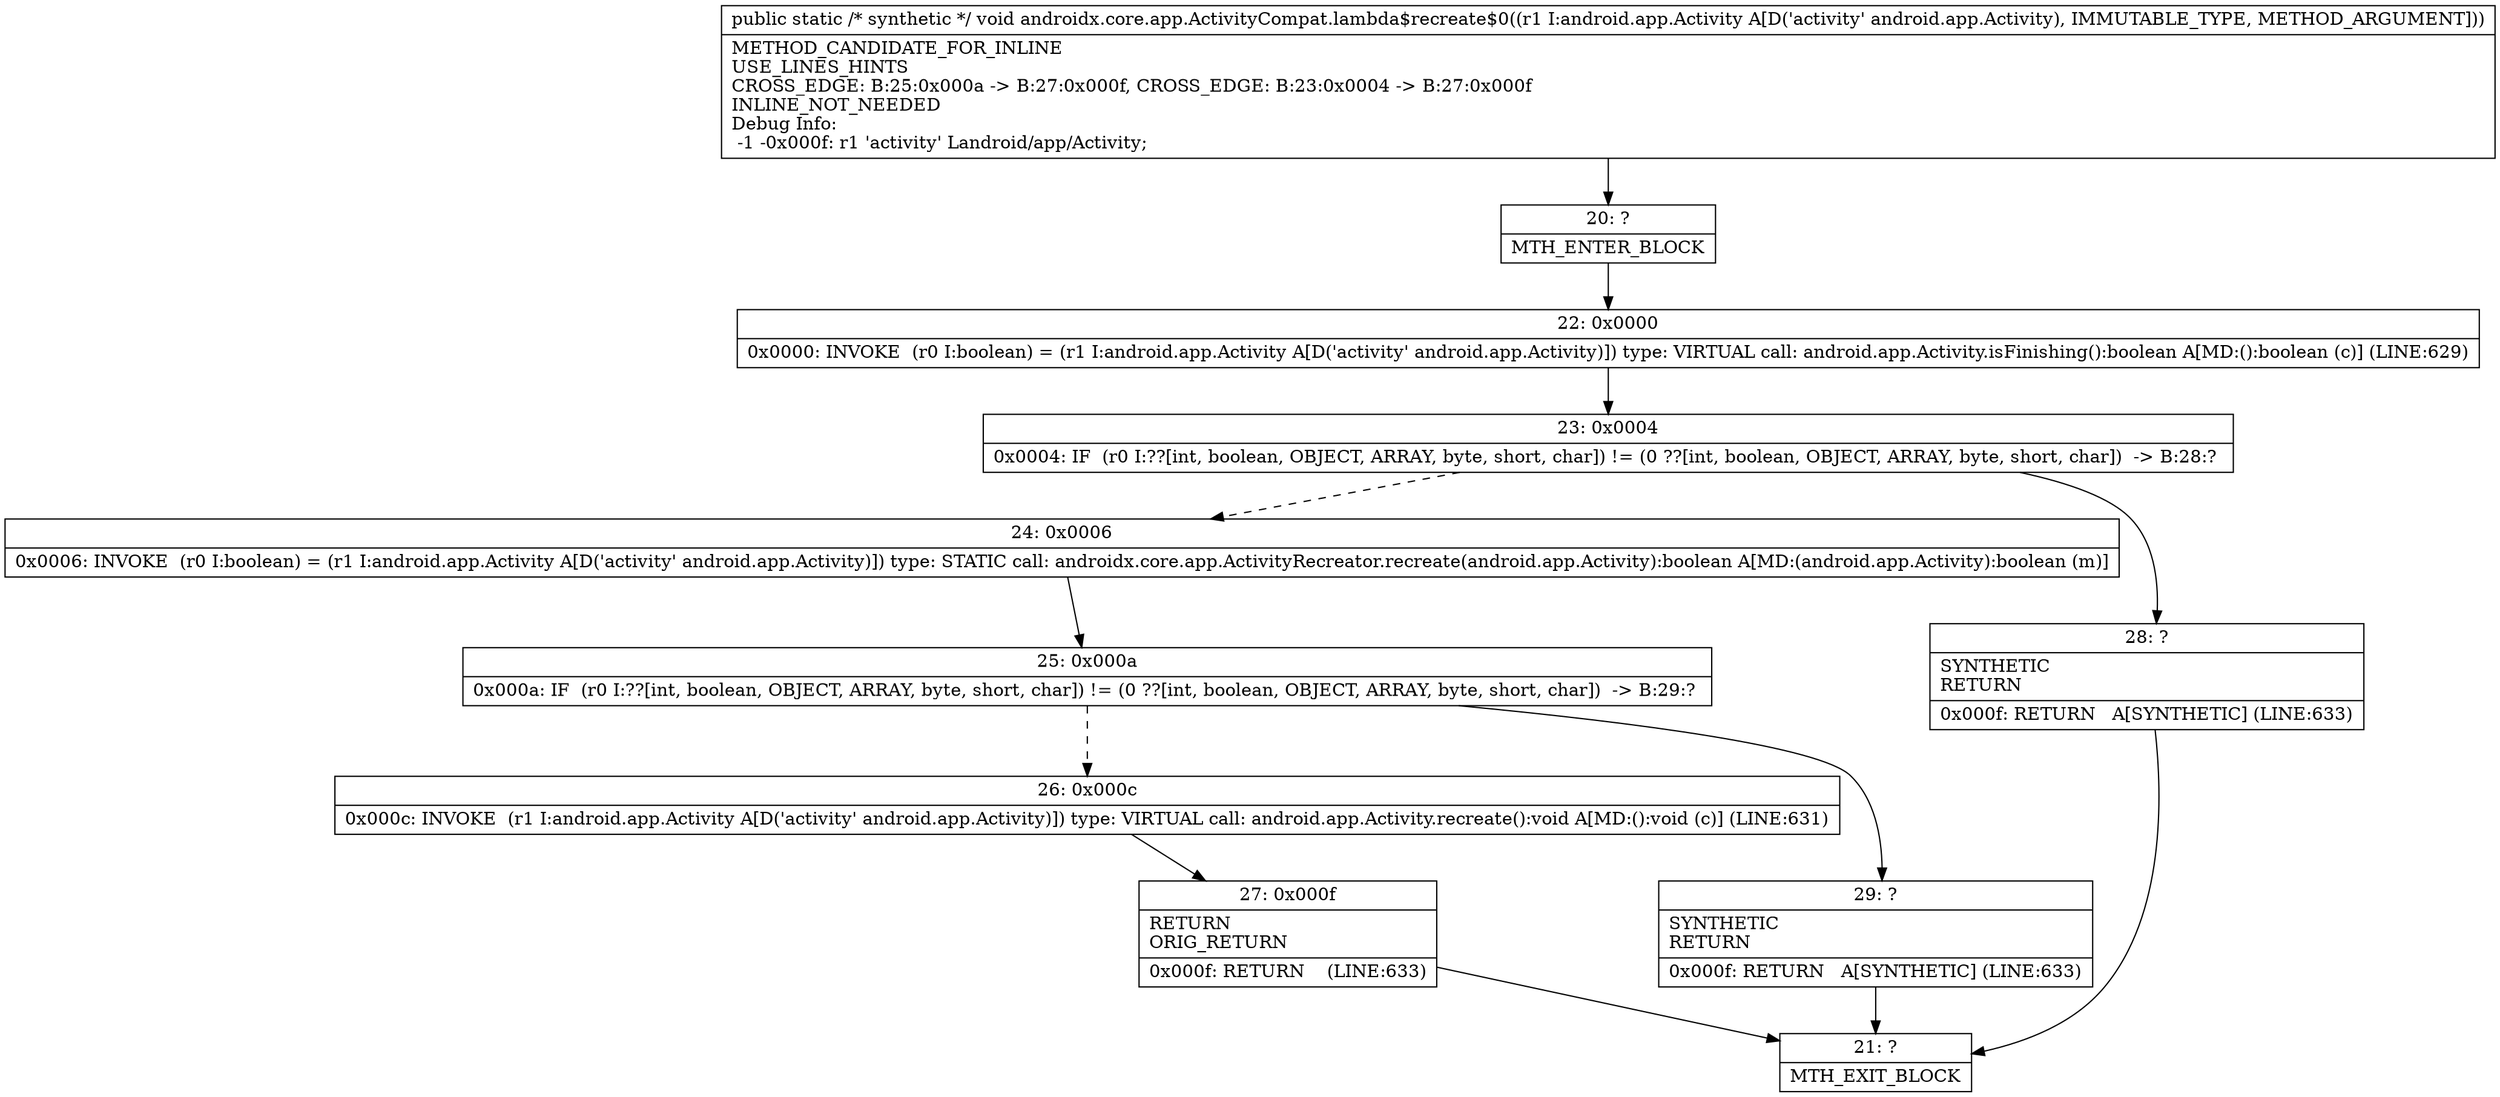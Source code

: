 digraph "CFG forandroidx.core.app.ActivityCompat.lambda$recreate$0(Landroid\/app\/Activity;)V" {
Node_20 [shape=record,label="{20\:\ ?|MTH_ENTER_BLOCK\l}"];
Node_22 [shape=record,label="{22\:\ 0x0000|0x0000: INVOKE  (r0 I:boolean) = (r1 I:android.app.Activity A[D('activity' android.app.Activity)]) type: VIRTUAL call: android.app.Activity.isFinishing():boolean A[MD:():boolean (c)] (LINE:629)\l}"];
Node_23 [shape=record,label="{23\:\ 0x0004|0x0004: IF  (r0 I:??[int, boolean, OBJECT, ARRAY, byte, short, char]) != (0 ??[int, boolean, OBJECT, ARRAY, byte, short, char])  \-\> B:28:? \l}"];
Node_24 [shape=record,label="{24\:\ 0x0006|0x0006: INVOKE  (r0 I:boolean) = (r1 I:android.app.Activity A[D('activity' android.app.Activity)]) type: STATIC call: androidx.core.app.ActivityRecreator.recreate(android.app.Activity):boolean A[MD:(android.app.Activity):boolean (m)]\l}"];
Node_25 [shape=record,label="{25\:\ 0x000a|0x000a: IF  (r0 I:??[int, boolean, OBJECT, ARRAY, byte, short, char]) != (0 ??[int, boolean, OBJECT, ARRAY, byte, short, char])  \-\> B:29:? \l}"];
Node_26 [shape=record,label="{26\:\ 0x000c|0x000c: INVOKE  (r1 I:android.app.Activity A[D('activity' android.app.Activity)]) type: VIRTUAL call: android.app.Activity.recreate():void A[MD:():void (c)] (LINE:631)\l}"];
Node_27 [shape=record,label="{27\:\ 0x000f|RETURN\lORIG_RETURN\l|0x000f: RETURN    (LINE:633)\l}"];
Node_21 [shape=record,label="{21\:\ ?|MTH_EXIT_BLOCK\l}"];
Node_29 [shape=record,label="{29\:\ ?|SYNTHETIC\lRETURN\l|0x000f: RETURN   A[SYNTHETIC] (LINE:633)\l}"];
Node_28 [shape=record,label="{28\:\ ?|SYNTHETIC\lRETURN\l|0x000f: RETURN   A[SYNTHETIC] (LINE:633)\l}"];
MethodNode[shape=record,label="{public static \/* synthetic *\/ void androidx.core.app.ActivityCompat.lambda$recreate$0((r1 I:android.app.Activity A[D('activity' android.app.Activity), IMMUTABLE_TYPE, METHOD_ARGUMENT]))  | METHOD_CANDIDATE_FOR_INLINE\lUSE_LINES_HINTS\lCROSS_EDGE: B:25:0x000a \-\> B:27:0x000f, CROSS_EDGE: B:23:0x0004 \-\> B:27:0x000f\lINLINE_NOT_NEEDED\lDebug Info:\l  \-1 \-0x000f: r1 'activity' Landroid\/app\/Activity;\l}"];
MethodNode -> Node_20;Node_20 -> Node_22;
Node_22 -> Node_23;
Node_23 -> Node_24[style=dashed];
Node_23 -> Node_28;
Node_24 -> Node_25;
Node_25 -> Node_26[style=dashed];
Node_25 -> Node_29;
Node_26 -> Node_27;
Node_27 -> Node_21;
Node_29 -> Node_21;
Node_28 -> Node_21;
}

